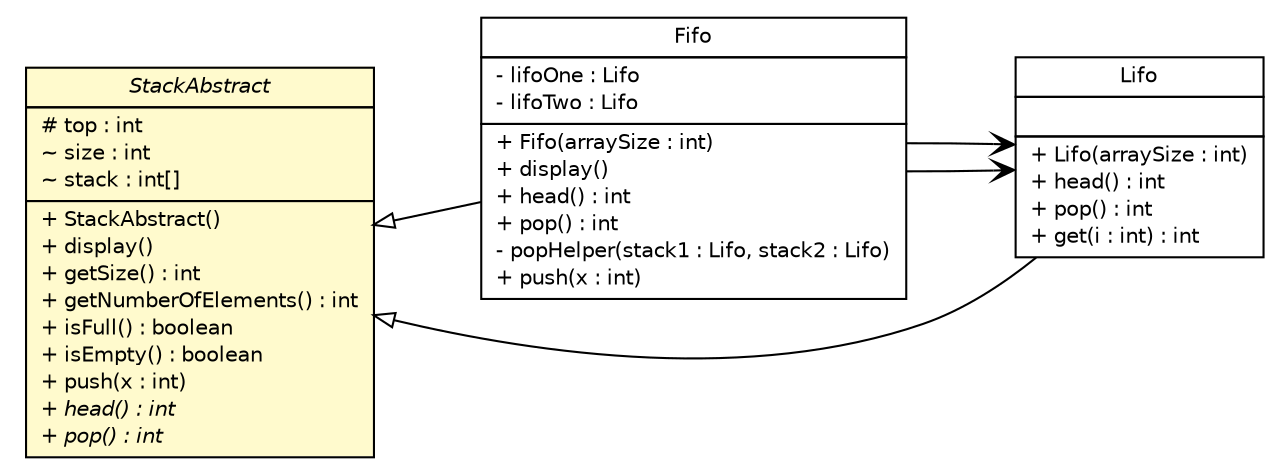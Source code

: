 #!/usr/local/bin/dot
#
# Class diagram 
# Generated by UMLGraph version 5.1 (http://www.umlgraph.org/)
#

digraph G {
	edge [fontname="Helvetica",fontsize=10,labelfontname="Helvetica",labelfontsize=10];
	node [fontname="Helvetica",fontsize=10,shape=plaintext];
	nodesep=0.25;
	ranksep=0.5;
	rankdir=LR;
	// Fifo
	c43 [label=<<table title="Fifo" border="0" cellborder="1" cellspacing="0" cellpadding="2" port="p" href="./Fifo.html">
		<tr><td><table border="0" cellspacing="0" cellpadding="1">
<tr><td align="center" balign="center"> Fifo </td></tr>
		</table></td></tr>
		<tr><td><table border="0" cellspacing="0" cellpadding="1">
<tr><td align="left" balign="left"> - lifoOne : Lifo </td></tr>
<tr><td align="left" balign="left"> - lifoTwo : Lifo </td></tr>
		</table></td></tr>
		<tr><td><table border="0" cellspacing="0" cellpadding="1">
<tr><td align="left" balign="left"> + Fifo(arraySize : int) </td></tr>
<tr><td align="left" balign="left"> + display() </td></tr>
<tr><td align="left" balign="left"> + head() : int </td></tr>
<tr><td align="left" balign="left"> + pop() : int </td></tr>
<tr><td align="left" balign="left"> - popHelper(stack1 : Lifo, stack2 : Lifo) </td></tr>
<tr><td align="left" balign="left"> + push(x : int) </td></tr>
		</table></td></tr>
		</table>>, fontname="Helvetica", fontcolor="black", fontsize=10.0];
	// Lifo
	c44 [label=<<table title="Lifo" border="0" cellborder="1" cellspacing="0" cellpadding="2" port="p" href="./Lifo.html">
		<tr><td><table border="0" cellspacing="0" cellpadding="1">
<tr><td align="center" balign="center"> Lifo </td></tr>
		</table></td></tr>
		<tr><td><table border="0" cellspacing="0" cellpadding="1">
<tr><td align="left" balign="left">  </td></tr>
		</table></td></tr>
		<tr><td><table border="0" cellspacing="0" cellpadding="1">
<tr><td align="left" balign="left"> + Lifo(arraySize : int) </td></tr>
<tr><td align="left" balign="left"> + head() : int </td></tr>
<tr><td align="left" balign="left"> + pop() : int </td></tr>
<tr><td align="left" balign="left"> + get(i : int) : int </td></tr>
		</table></td></tr>
		</table>>, fontname="Helvetica", fontcolor="black", fontsize=10.0];
	// StackAbstract
	c47 [label=<<table title="StackAbstract" border="0" cellborder="1" cellspacing="0" cellpadding="2" port="p" bgcolor="lemonChiffon" href="./StackAbstract.html">
		<tr><td><table border="0" cellspacing="0" cellpadding="1">
<tr><td align="center" balign="center"><font face="Helvetica-Oblique"> StackAbstract </font></td></tr>
		</table></td></tr>
		<tr><td><table border="0" cellspacing="0" cellpadding="1">
<tr><td align="left" balign="left"> # top : int </td></tr>
<tr><td align="left" balign="left"> ~ size : int </td></tr>
<tr><td align="left" balign="left"> ~ stack : int[] </td></tr>
		</table></td></tr>
		<tr><td><table border="0" cellspacing="0" cellpadding="1">
<tr><td align="left" balign="left"> + StackAbstract() </td></tr>
<tr><td align="left" balign="left"> + display() </td></tr>
<tr><td align="left" balign="left"> + getSize() : int </td></tr>
<tr><td align="left" balign="left"> + getNumberOfElements() : int </td></tr>
<tr><td align="left" balign="left"> + isFull() : boolean </td></tr>
<tr><td align="left" balign="left"> + isEmpty() : boolean </td></tr>
<tr><td align="left" balign="left"> + push(x : int) </td></tr>
<tr><td align="left" balign="left"><font face="Helvetica-Oblique" point-size="10.0"> + head() : int </font></td></tr>
<tr><td align="left" balign="left"><font face="Helvetica-Oblique" point-size="10.0"> + pop() : int </font></td></tr>
		</table></td></tr>
		</table>>, fontname="Helvetica", fontcolor="black", fontsize=10.0];
	//Fifo extends StackAbstract
	c47:p -> c43:p [dir=back,arrowtail=empty];
	//Lifo extends StackAbstract
	c47:p -> c44:p [dir=back,arrowtail=empty];
	// Fifo NAVASSOC Lifo
	c43:p -> c44:p [taillabel="", label="", headlabel="", fontname="Helvetica", fontcolor="black", fontsize=10.0, color="black", arrowhead=open];
	// Fifo NAVASSOC Lifo
	c43:p -> c44:p [taillabel="", label="", headlabel="", fontname="Helvetica", fontcolor="black", fontsize=10.0, color="black", arrowhead=open];
}

